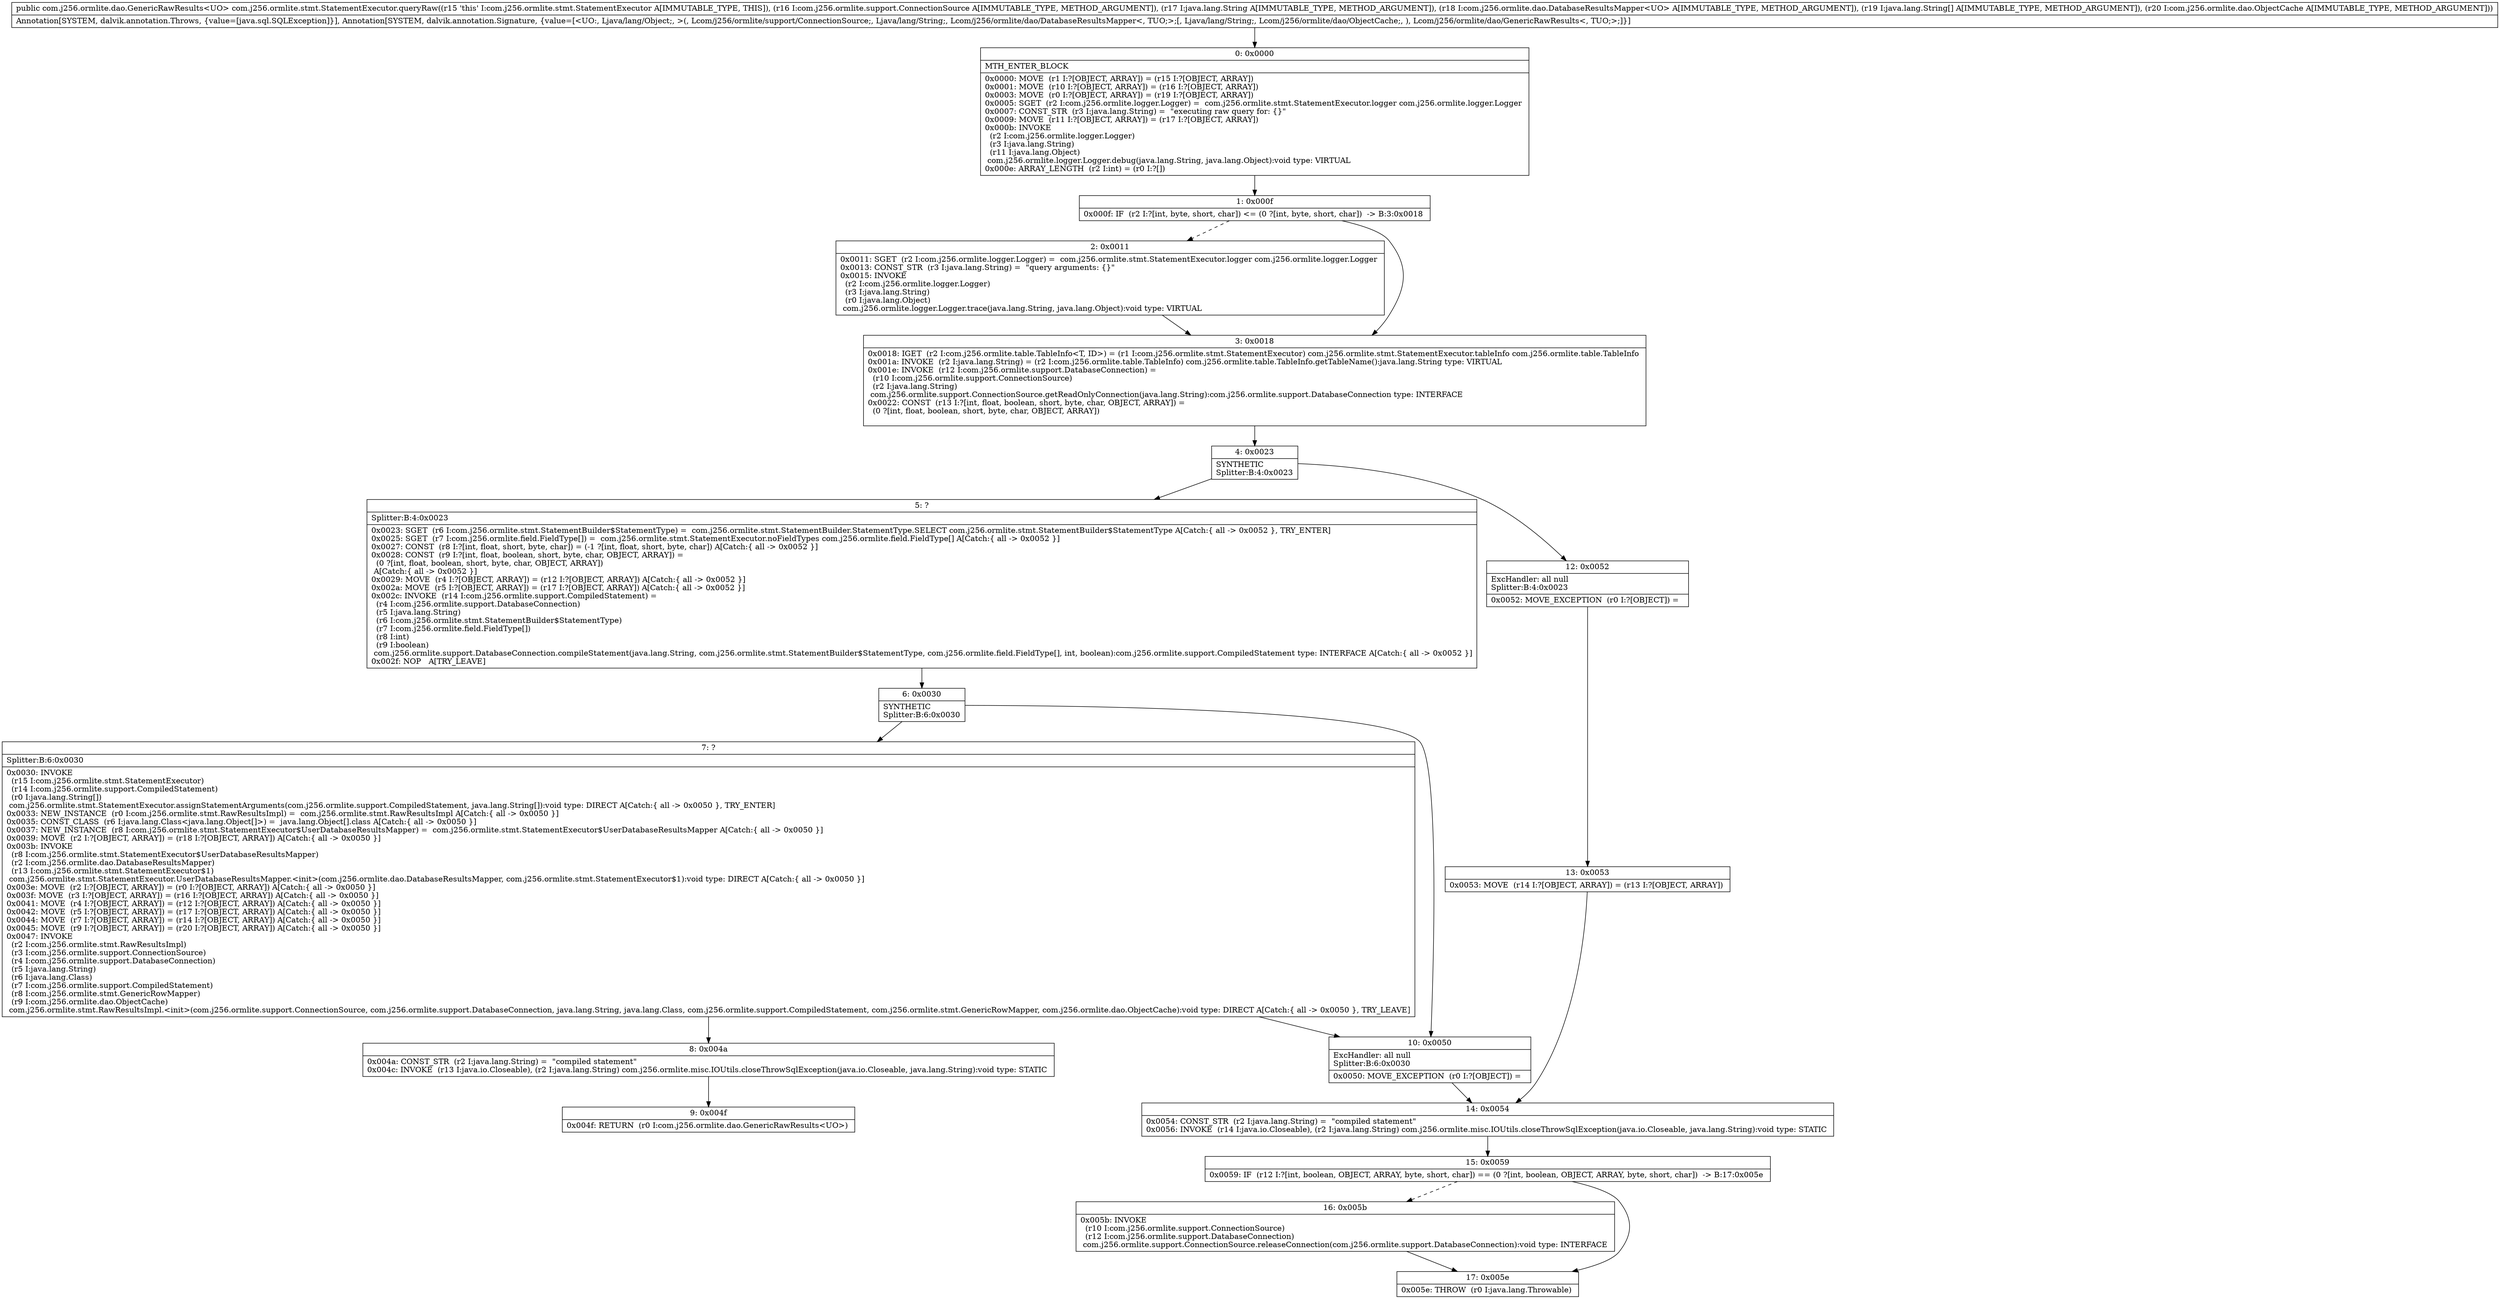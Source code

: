 digraph "CFG forcom.j256.ormlite.stmt.StatementExecutor.queryRaw(Lcom\/j256\/ormlite\/support\/ConnectionSource;Ljava\/lang\/String;Lcom\/j256\/ormlite\/dao\/DatabaseResultsMapper;[Ljava\/lang\/String;Lcom\/j256\/ormlite\/dao\/ObjectCache;)Lcom\/j256\/ormlite\/dao\/GenericRawResults;" {
Node_0 [shape=record,label="{0\:\ 0x0000|MTH_ENTER_BLOCK\l|0x0000: MOVE  (r1 I:?[OBJECT, ARRAY]) = (r15 I:?[OBJECT, ARRAY]) \l0x0001: MOVE  (r10 I:?[OBJECT, ARRAY]) = (r16 I:?[OBJECT, ARRAY]) \l0x0003: MOVE  (r0 I:?[OBJECT, ARRAY]) = (r19 I:?[OBJECT, ARRAY]) \l0x0005: SGET  (r2 I:com.j256.ormlite.logger.Logger) =  com.j256.ormlite.stmt.StatementExecutor.logger com.j256.ormlite.logger.Logger \l0x0007: CONST_STR  (r3 I:java.lang.String) =  \"executing raw query for: \{\}\" \l0x0009: MOVE  (r11 I:?[OBJECT, ARRAY]) = (r17 I:?[OBJECT, ARRAY]) \l0x000b: INVOKE  \l  (r2 I:com.j256.ormlite.logger.Logger)\l  (r3 I:java.lang.String)\l  (r11 I:java.lang.Object)\l com.j256.ormlite.logger.Logger.debug(java.lang.String, java.lang.Object):void type: VIRTUAL \l0x000e: ARRAY_LENGTH  (r2 I:int) = (r0 I:?[]) \l}"];
Node_1 [shape=record,label="{1\:\ 0x000f|0x000f: IF  (r2 I:?[int, byte, short, char]) \<= (0 ?[int, byte, short, char])  \-\> B:3:0x0018 \l}"];
Node_2 [shape=record,label="{2\:\ 0x0011|0x0011: SGET  (r2 I:com.j256.ormlite.logger.Logger) =  com.j256.ormlite.stmt.StatementExecutor.logger com.j256.ormlite.logger.Logger \l0x0013: CONST_STR  (r3 I:java.lang.String) =  \"query arguments: \{\}\" \l0x0015: INVOKE  \l  (r2 I:com.j256.ormlite.logger.Logger)\l  (r3 I:java.lang.String)\l  (r0 I:java.lang.Object)\l com.j256.ormlite.logger.Logger.trace(java.lang.String, java.lang.Object):void type: VIRTUAL \l}"];
Node_3 [shape=record,label="{3\:\ 0x0018|0x0018: IGET  (r2 I:com.j256.ormlite.table.TableInfo\<T, ID\>) = (r1 I:com.j256.ormlite.stmt.StatementExecutor) com.j256.ormlite.stmt.StatementExecutor.tableInfo com.j256.ormlite.table.TableInfo \l0x001a: INVOKE  (r2 I:java.lang.String) = (r2 I:com.j256.ormlite.table.TableInfo) com.j256.ormlite.table.TableInfo.getTableName():java.lang.String type: VIRTUAL \l0x001e: INVOKE  (r12 I:com.j256.ormlite.support.DatabaseConnection) = \l  (r10 I:com.j256.ormlite.support.ConnectionSource)\l  (r2 I:java.lang.String)\l com.j256.ormlite.support.ConnectionSource.getReadOnlyConnection(java.lang.String):com.j256.ormlite.support.DatabaseConnection type: INTERFACE \l0x0022: CONST  (r13 I:?[int, float, boolean, short, byte, char, OBJECT, ARRAY]) = \l  (0 ?[int, float, boolean, short, byte, char, OBJECT, ARRAY])\l \l}"];
Node_4 [shape=record,label="{4\:\ 0x0023|SYNTHETIC\lSplitter:B:4:0x0023\l}"];
Node_5 [shape=record,label="{5\:\ ?|Splitter:B:4:0x0023\l|0x0023: SGET  (r6 I:com.j256.ormlite.stmt.StatementBuilder$StatementType) =  com.j256.ormlite.stmt.StatementBuilder.StatementType.SELECT com.j256.ormlite.stmt.StatementBuilder$StatementType A[Catch:\{ all \-\> 0x0052 \}, TRY_ENTER]\l0x0025: SGET  (r7 I:com.j256.ormlite.field.FieldType[]) =  com.j256.ormlite.stmt.StatementExecutor.noFieldTypes com.j256.ormlite.field.FieldType[] A[Catch:\{ all \-\> 0x0052 \}]\l0x0027: CONST  (r8 I:?[int, float, short, byte, char]) = (\-1 ?[int, float, short, byte, char]) A[Catch:\{ all \-\> 0x0052 \}]\l0x0028: CONST  (r9 I:?[int, float, boolean, short, byte, char, OBJECT, ARRAY]) = \l  (0 ?[int, float, boolean, short, byte, char, OBJECT, ARRAY])\l A[Catch:\{ all \-\> 0x0052 \}]\l0x0029: MOVE  (r4 I:?[OBJECT, ARRAY]) = (r12 I:?[OBJECT, ARRAY]) A[Catch:\{ all \-\> 0x0052 \}]\l0x002a: MOVE  (r5 I:?[OBJECT, ARRAY]) = (r17 I:?[OBJECT, ARRAY]) A[Catch:\{ all \-\> 0x0052 \}]\l0x002c: INVOKE  (r14 I:com.j256.ormlite.support.CompiledStatement) = \l  (r4 I:com.j256.ormlite.support.DatabaseConnection)\l  (r5 I:java.lang.String)\l  (r6 I:com.j256.ormlite.stmt.StatementBuilder$StatementType)\l  (r7 I:com.j256.ormlite.field.FieldType[])\l  (r8 I:int)\l  (r9 I:boolean)\l com.j256.ormlite.support.DatabaseConnection.compileStatement(java.lang.String, com.j256.ormlite.stmt.StatementBuilder$StatementType, com.j256.ormlite.field.FieldType[], int, boolean):com.j256.ormlite.support.CompiledStatement type: INTERFACE A[Catch:\{ all \-\> 0x0052 \}]\l0x002f: NOP   A[TRY_LEAVE]\l}"];
Node_6 [shape=record,label="{6\:\ 0x0030|SYNTHETIC\lSplitter:B:6:0x0030\l}"];
Node_7 [shape=record,label="{7\:\ ?|Splitter:B:6:0x0030\l|0x0030: INVOKE  \l  (r15 I:com.j256.ormlite.stmt.StatementExecutor)\l  (r14 I:com.j256.ormlite.support.CompiledStatement)\l  (r0 I:java.lang.String[])\l com.j256.ormlite.stmt.StatementExecutor.assignStatementArguments(com.j256.ormlite.support.CompiledStatement, java.lang.String[]):void type: DIRECT A[Catch:\{ all \-\> 0x0050 \}, TRY_ENTER]\l0x0033: NEW_INSTANCE  (r0 I:com.j256.ormlite.stmt.RawResultsImpl) =  com.j256.ormlite.stmt.RawResultsImpl A[Catch:\{ all \-\> 0x0050 \}]\l0x0035: CONST_CLASS  (r6 I:java.lang.Class\<java.lang.Object[]\>) =  java.lang.Object[].class A[Catch:\{ all \-\> 0x0050 \}]\l0x0037: NEW_INSTANCE  (r8 I:com.j256.ormlite.stmt.StatementExecutor$UserDatabaseResultsMapper) =  com.j256.ormlite.stmt.StatementExecutor$UserDatabaseResultsMapper A[Catch:\{ all \-\> 0x0050 \}]\l0x0039: MOVE  (r2 I:?[OBJECT, ARRAY]) = (r18 I:?[OBJECT, ARRAY]) A[Catch:\{ all \-\> 0x0050 \}]\l0x003b: INVOKE  \l  (r8 I:com.j256.ormlite.stmt.StatementExecutor$UserDatabaseResultsMapper)\l  (r2 I:com.j256.ormlite.dao.DatabaseResultsMapper)\l  (r13 I:com.j256.ormlite.stmt.StatementExecutor$1)\l com.j256.ormlite.stmt.StatementExecutor.UserDatabaseResultsMapper.\<init\>(com.j256.ormlite.dao.DatabaseResultsMapper, com.j256.ormlite.stmt.StatementExecutor$1):void type: DIRECT A[Catch:\{ all \-\> 0x0050 \}]\l0x003e: MOVE  (r2 I:?[OBJECT, ARRAY]) = (r0 I:?[OBJECT, ARRAY]) A[Catch:\{ all \-\> 0x0050 \}]\l0x003f: MOVE  (r3 I:?[OBJECT, ARRAY]) = (r16 I:?[OBJECT, ARRAY]) A[Catch:\{ all \-\> 0x0050 \}]\l0x0041: MOVE  (r4 I:?[OBJECT, ARRAY]) = (r12 I:?[OBJECT, ARRAY]) A[Catch:\{ all \-\> 0x0050 \}]\l0x0042: MOVE  (r5 I:?[OBJECT, ARRAY]) = (r17 I:?[OBJECT, ARRAY]) A[Catch:\{ all \-\> 0x0050 \}]\l0x0044: MOVE  (r7 I:?[OBJECT, ARRAY]) = (r14 I:?[OBJECT, ARRAY]) A[Catch:\{ all \-\> 0x0050 \}]\l0x0045: MOVE  (r9 I:?[OBJECT, ARRAY]) = (r20 I:?[OBJECT, ARRAY]) A[Catch:\{ all \-\> 0x0050 \}]\l0x0047: INVOKE  \l  (r2 I:com.j256.ormlite.stmt.RawResultsImpl)\l  (r3 I:com.j256.ormlite.support.ConnectionSource)\l  (r4 I:com.j256.ormlite.support.DatabaseConnection)\l  (r5 I:java.lang.String)\l  (r6 I:java.lang.Class)\l  (r7 I:com.j256.ormlite.support.CompiledStatement)\l  (r8 I:com.j256.ormlite.stmt.GenericRowMapper)\l  (r9 I:com.j256.ormlite.dao.ObjectCache)\l com.j256.ormlite.stmt.RawResultsImpl.\<init\>(com.j256.ormlite.support.ConnectionSource, com.j256.ormlite.support.DatabaseConnection, java.lang.String, java.lang.Class, com.j256.ormlite.support.CompiledStatement, com.j256.ormlite.stmt.GenericRowMapper, com.j256.ormlite.dao.ObjectCache):void type: DIRECT A[Catch:\{ all \-\> 0x0050 \}, TRY_LEAVE]\l}"];
Node_8 [shape=record,label="{8\:\ 0x004a|0x004a: CONST_STR  (r2 I:java.lang.String) =  \"compiled statement\" \l0x004c: INVOKE  (r13 I:java.io.Closeable), (r2 I:java.lang.String) com.j256.ormlite.misc.IOUtils.closeThrowSqlException(java.io.Closeable, java.lang.String):void type: STATIC \l}"];
Node_9 [shape=record,label="{9\:\ 0x004f|0x004f: RETURN  (r0 I:com.j256.ormlite.dao.GenericRawResults\<UO\>) \l}"];
Node_10 [shape=record,label="{10\:\ 0x0050|ExcHandler: all null\lSplitter:B:6:0x0030\l|0x0050: MOVE_EXCEPTION  (r0 I:?[OBJECT]) =  \l}"];
Node_12 [shape=record,label="{12\:\ 0x0052|ExcHandler: all null\lSplitter:B:4:0x0023\l|0x0052: MOVE_EXCEPTION  (r0 I:?[OBJECT]) =  \l}"];
Node_13 [shape=record,label="{13\:\ 0x0053|0x0053: MOVE  (r14 I:?[OBJECT, ARRAY]) = (r13 I:?[OBJECT, ARRAY]) \l}"];
Node_14 [shape=record,label="{14\:\ 0x0054|0x0054: CONST_STR  (r2 I:java.lang.String) =  \"compiled statement\" \l0x0056: INVOKE  (r14 I:java.io.Closeable), (r2 I:java.lang.String) com.j256.ormlite.misc.IOUtils.closeThrowSqlException(java.io.Closeable, java.lang.String):void type: STATIC \l}"];
Node_15 [shape=record,label="{15\:\ 0x0059|0x0059: IF  (r12 I:?[int, boolean, OBJECT, ARRAY, byte, short, char]) == (0 ?[int, boolean, OBJECT, ARRAY, byte, short, char])  \-\> B:17:0x005e \l}"];
Node_16 [shape=record,label="{16\:\ 0x005b|0x005b: INVOKE  \l  (r10 I:com.j256.ormlite.support.ConnectionSource)\l  (r12 I:com.j256.ormlite.support.DatabaseConnection)\l com.j256.ormlite.support.ConnectionSource.releaseConnection(com.j256.ormlite.support.DatabaseConnection):void type: INTERFACE \l}"];
Node_17 [shape=record,label="{17\:\ 0x005e|0x005e: THROW  (r0 I:java.lang.Throwable) \l}"];
MethodNode[shape=record,label="{public com.j256.ormlite.dao.GenericRawResults\<UO\> com.j256.ormlite.stmt.StatementExecutor.queryRaw((r15 'this' I:com.j256.ormlite.stmt.StatementExecutor A[IMMUTABLE_TYPE, THIS]), (r16 I:com.j256.ormlite.support.ConnectionSource A[IMMUTABLE_TYPE, METHOD_ARGUMENT]), (r17 I:java.lang.String A[IMMUTABLE_TYPE, METHOD_ARGUMENT]), (r18 I:com.j256.ormlite.dao.DatabaseResultsMapper\<UO\> A[IMMUTABLE_TYPE, METHOD_ARGUMENT]), (r19 I:java.lang.String[] A[IMMUTABLE_TYPE, METHOD_ARGUMENT]), (r20 I:com.j256.ormlite.dao.ObjectCache A[IMMUTABLE_TYPE, METHOD_ARGUMENT]))  | Annotation[SYSTEM, dalvik.annotation.Throws, \{value=[java.sql.SQLException]\}], Annotation[SYSTEM, dalvik.annotation.Signature, \{value=[\<UO:, Ljava\/lang\/Object;, \>(, Lcom\/j256\/ormlite\/support\/ConnectionSource;, Ljava\/lang\/String;, Lcom\/j256\/ormlite\/dao\/DatabaseResultsMapper\<, TUO;\>;[, Ljava\/lang\/String;, Lcom\/j256\/ormlite\/dao\/ObjectCache;, ), Lcom\/j256\/ormlite\/dao\/GenericRawResults\<, TUO;\>;]\}]\l}"];
MethodNode -> Node_0;
Node_0 -> Node_1;
Node_1 -> Node_2[style=dashed];
Node_1 -> Node_3;
Node_2 -> Node_3;
Node_3 -> Node_4;
Node_4 -> Node_5;
Node_4 -> Node_12;
Node_5 -> Node_6;
Node_6 -> Node_7;
Node_6 -> Node_10;
Node_7 -> Node_8;
Node_7 -> Node_10;
Node_8 -> Node_9;
Node_10 -> Node_14;
Node_12 -> Node_13;
Node_13 -> Node_14;
Node_14 -> Node_15;
Node_15 -> Node_16[style=dashed];
Node_15 -> Node_17;
Node_16 -> Node_17;
}

